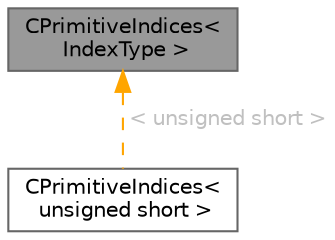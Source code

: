 digraph "CPrimitiveIndices&lt; IndexType &gt;"
{
 // LATEX_PDF_SIZE
  bgcolor="transparent";
  edge [fontname=Helvetica,fontsize=10,labelfontname=Helvetica,labelfontsize=10];
  node [fontname=Helvetica,fontsize=10,shape=box,height=0.2,width=0.4];
  Node1 [id="Node000001",label="CPrimitiveIndices\<\l IndexType \>",height=0.2,width=0.4,color="gray40", fillcolor="grey60", style="filled", fontcolor="black",tooltip="Abstract wrapper for the CIndices classes of CEulerVariable, CIncEulerVariable, etc...."];
  Node1 -> Node2 [id="edge1_Node000001_Node000002",dir="back",color="orange",style="dashed",tooltip=" ",label=" \< unsigned short \>",fontcolor="grey" ];
  Node2 [id="Node000002",label="CPrimitiveIndices\<\l unsigned short \>",height=0.2,width=0.4,color="gray40", fillcolor="white", style="filled",URL="$structCPrimitiveIndices.html",tooltip=" "];
}
